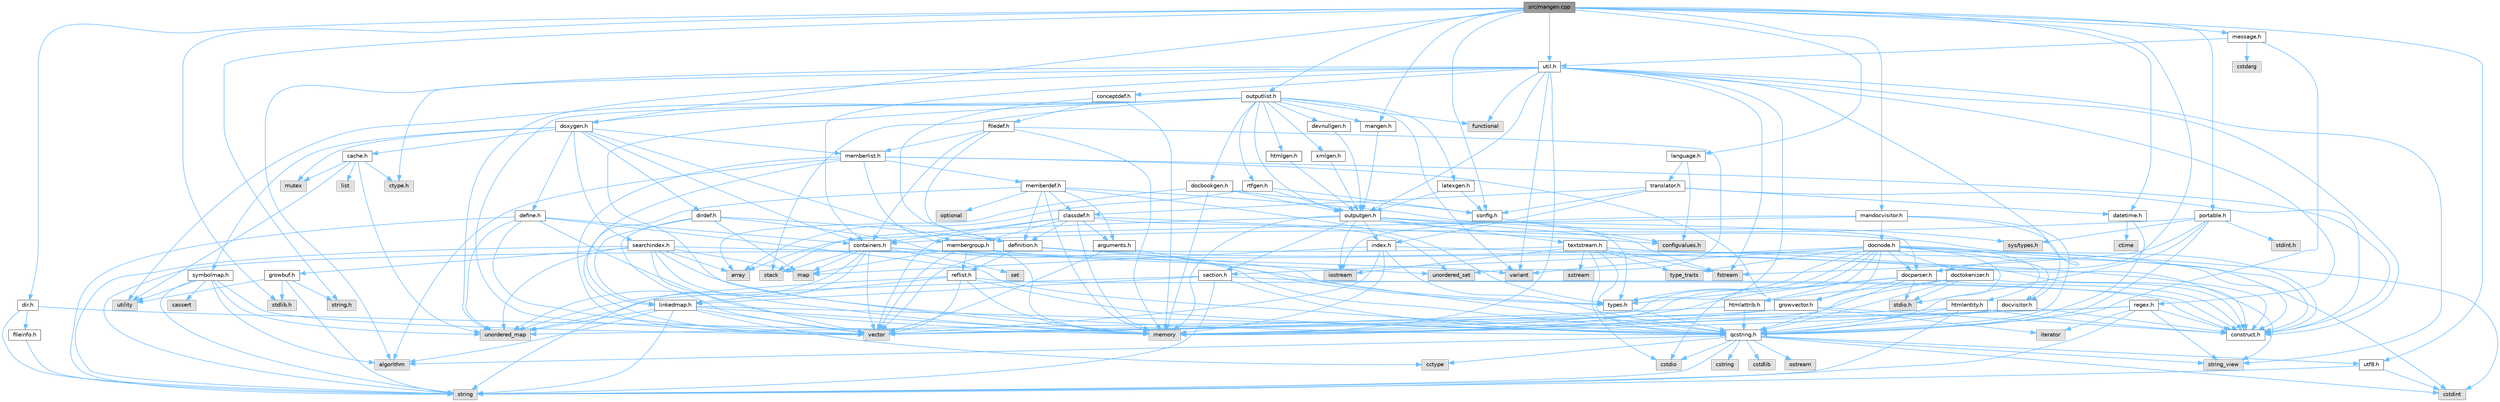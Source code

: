 digraph "src/mangen.cpp"
{
 // INTERACTIVE_SVG=YES
 // LATEX_PDF_SIZE
  bgcolor="transparent";
  edge [fontname=Helvetica,fontsize=10,labelfontname=Helvetica,labelfontsize=10];
  node [fontname=Helvetica,fontsize=10,shape=box,height=0.2,width=0.4];
  Node1 [id="Node000001",label="src/mangen.cpp",height=0.2,width=0.4,color="gray40", fillcolor="grey60", style="filled", fontcolor="black",tooltip=" "];
  Node1 -> Node2 [id="edge1_Node000001_Node000002",color="steelblue1",style="solid",tooltip=" "];
  Node2 [id="Node000002",label="stdlib.h",height=0.2,width=0.4,color="grey60", fillcolor="#E0E0E0", style="filled",tooltip=" "];
  Node1 -> Node3 [id="edge2_Node000001_Node000003",color="steelblue1",style="solid",tooltip=" "];
  Node3 [id="Node000003",label="string.h",height=0.2,width=0.4,color="grey60", fillcolor="#E0E0E0", style="filled",tooltip=" "];
  Node1 -> Node4 [id="edge3_Node000001_Node000004",color="steelblue1",style="solid",tooltip=" "];
  Node4 [id="Node000004",label="message.h",height=0.2,width=0.4,color="grey40", fillcolor="white", style="filled",URL="$d2/d0d/message_8h.html",tooltip=" "];
  Node4 -> Node5 [id="edge4_Node000004_Node000005",color="steelblue1",style="solid",tooltip=" "];
  Node5 [id="Node000005",label="cstdarg",height=0.2,width=0.4,color="grey60", fillcolor="#E0E0E0", style="filled",tooltip=" "];
  Node4 -> Node6 [id="edge5_Node000004_Node000006",color="steelblue1",style="solid",tooltip=" "];
  Node6 [id="Node000006",label="qcstring.h",height=0.2,width=0.4,color="grey40", fillcolor="white", style="filled",URL="$d7/d5c/qcstring_8h.html",tooltip=" "];
  Node6 -> Node7 [id="edge6_Node000006_Node000007",color="steelblue1",style="solid",tooltip=" "];
  Node7 [id="Node000007",label="string",height=0.2,width=0.4,color="grey60", fillcolor="#E0E0E0", style="filled",tooltip=" "];
  Node6 -> Node8 [id="edge7_Node000006_Node000008",color="steelblue1",style="solid",tooltip=" "];
  Node8 [id="Node000008",label="string_view",height=0.2,width=0.4,color="grey60", fillcolor="#E0E0E0", style="filled",tooltip=" "];
  Node6 -> Node9 [id="edge8_Node000006_Node000009",color="steelblue1",style="solid",tooltip=" "];
  Node9 [id="Node000009",label="algorithm",height=0.2,width=0.4,color="grey60", fillcolor="#E0E0E0", style="filled",tooltip=" "];
  Node6 -> Node10 [id="edge9_Node000006_Node000010",color="steelblue1",style="solid",tooltip=" "];
  Node10 [id="Node000010",label="cctype",height=0.2,width=0.4,color="grey60", fillcolor="#E0E0E0", style="filled",tooltip=" "];
  Node6 -> Node11 [id="edge10_Node000006_Node000011",color="steelblue1",style="solid",tooltip=" "];
  Node11 [id="Node000011",label="cstring",height=0.2,width=0.4,color="grey60", fillcolor="#E0E0E0", style="filled",tooltip=" "];
  Node6 -> Node12 [id="edge11_Node000006_Node000012",color="steelblue1",style="solid",tooltip=" "];
  Node12 [id="Node000012",label="cstdio",height=0.2,width=0.4,color="grey60", fillcolor="#E0E0E0", style="filled",tooltip=" "];
  Node6 -> Node13 [id="edge12_Node000006_Node000013",color="steelblue1",style="solid",tooltip=" "];
  Node13 [id="Node000013",label="cstdlib",height=0.2,width=0.4,color="grey60", fillcolor="#E0E0E0", style="filled",tooltip=" "];
  Node6 -> Node14 [id="edge13_Node000006_Node000014",color="steelblue1",style="solid",tooltip=" "];
  Node14 [id="Node000014",label="cstdint",height=0.2,width=0.4,color="grey60", fillcolor="#E0E0E0", style="filled",tooltip=" "];
  Node6 -> Node15 [id="edge14_Node000006_Node000015",color="steelblue1",style="solid",tooltip=" "];
  Node15 [id="Node000015",label="ostream",height=0.2,width=0.4,color="grey60", fillcolor="#E0E0E0", style="filled",tooltip=" "];
  Node6 -> Node16 [id="edge15_Node000006_Node000016",color="steelblue1",style="solid",tooltip=" "];
  Node16 [id="Node000016",label="utf8.h",height=0.2,width=0.4,color="grey40", fillcolor="white", style="filled",URL="$db/d7c/utf8_8h.html",tooltip="Various UTF8 related helper functions."];
  Node16 -> Node14 [id="edge16_Node000016_Node000014",color="steelblue1",style="solid",tooltip=" "];
  Node16 -> Node7 [id="edge17_Node000016_Node000007",color="steelblue1",style="solid",tooltip=" "];
  Node4 -> Node17 [id="edge18_Node000004_Node000017",color="steelblue1",style="solid",tooltip=" "];
  Node17 [id="Node000017",label="util.h",height=0.2,width=0.4,color="grey40", fillcolor="white", style="filled",URL="$d8/d3c/util_8h.html",tooltip="A bunch of utility functions."];
  Node17 -> Node18 [id="edge19_Node000017_Node000018",color="steelblue1",style="solid",tooltip=" "];
  Node18 [id="Node000018",label="memory",height=0.2,width=0.4,color="grey60", fillcolor="#E0E0E0", style="filled",tooltip=" "];
  Node17 -> Node19 [id="edge20_Node000017_Node000019",color="steelblue1",style="solid",tooltip=" "];
  Node19 [id="Node000019",label="unordered_map",height=0.2,width=0.4,color="grey60", fillcolor="#E0E0E0", style="filled",tooltip=" "];
  Node17 -> Node9 [id="edge21_Node000017_Node000009",color="steelblue1",style="solid",tooltip=" "];
  Node17 -> Node20 [id="edge22_Node000017_Node000020",color="steelblue1",style="solid",tooltip=" "];
  Node20 [id="Node000020",label="functional",height=0.2,width=0.4,color="grey60", fillcolor="#E0E0E0", style="filled",tooltip=" "];
  Node17 -> Node21 [id="edge23_Node000017_Node000021",color="steelblue1",style="solid",tooltip=" "];
  Node21 [id="Node000021",label="fstream",height=0.2,width=0.4,color="grey60", fillcolor="#E0E0E0", style="filled",tooltip=" "];
  Node17 -> Node22 [id="edge24_Node000017_Node000022",color="steelblue1",style="solid",tooltip=" "];
  Node22 [id="Node000022",label="variant",height=0.2,width=0.4,color="grey60", fillcolor="#E0E0E0", style="filled",tooltip=" "];
  Node17 -> Node8 [id="edge25_Node000017_Node000008",color="steelblue1",style="solid",tooltip=" "];
  Node17 -> Node23 [id="edge26_Node000017_Node000023",color="steelblue1",style="solid",tooltip=" "];
  Node23 [id="Node000023",label="ctype.h",height=0.2,width=0.4,color="grey60", fillcolor="#E0E0E0", style="filled",tooltip=" "];
  Node17 -> Node24 [id="edge27_Node000017_Node000024",color="steelblue1",style="solid",tooltip=" "];
  Node24 [id="Node000024",label="types.h",height=0.2,width=0.4,color="grey40", fillcolor="white", style="filled",URL="$d9/d49/types_8h.html",tooltip="This file contains a number of basic enums and types."];
  Node24 -> Node6 [id="edge28_Node000024_Node000006",color="steelblue1",style="solid",tooltip=" "];
  Node17 -> Node25 [id="edge29_Node000017_Node000025",color="steelblue1",style="solid",tooltip=" "];
  Node25 [id="Node000025",label="docparser.h",height=0.2,width=0.4,color="grey40", fillcolor="white", style="filled",URL="$de/d9c/docparser_8h.html",tooltip=" "];
  Node25 -> Node26 [id="edge30_Node000025_Node000026",color="steelblue1",style="solid",tooltip=" "];
  Node26 [id="Node000026",label="stdio.h",height=0.2,width=0.4,color="grey60", fillcolor="#E0E0E0", style="filled",tooltip=" "];
  Node25 -> Node18 [id="edge31_Node000025_Node000018",color="steelblue1",style="solid",tooltip=" "];
  Node25 -> Node6 [id="edge32_Node000025_Node000006",color="steelblue1",style="solid",tooltip=" "];
  Node25 -> Node27 [id="edge33_Node000025_Node000027",color="steelblue1",style="solid",tooltip=" "];
  Node27 [id="Node000027",label="growvector.h",height=0.2,width=0.4,color="grey40", fillcolor="white", style="filled",URL="$d7/d50/growvector_8h.html",tooltip=" "];
  Node27 -> Node28 [id="edge34_Node000027_Node000028",color="steelblue1",style="solid",tooltip=" "];
  Node28 [id="Node000028",label="vector",height=0.2,width=0.4,color="grey60", fillcolor="#E0E0E0", style="filled",tooltip=" "];
  Node27 -> Node18 [id="edge35_Node000027_Node000018",color="steelblue1",style="solid",tooltip=" "];
  Node27 -> Node29 [id="edge36_Node000027_Node000029",color="steelblue1",style="solid",tooltip=" "];
  Node29 [id="Node000029",label="iterator",height=0.2,width=0.4,color="grey60", fillcolor="#E0E0E0", style="filled",tooltip=" "];
  Node27 -> Node30 [id="edge37_Node000027_Node000030",color="steelblue1",style="solid",tooltip=" "];
  Node30 [id="Node000030",label="construct.h",height=0.2,width=0.4,color="grey40", fillcolor="white", style="filled",URL="$d7/dfc/construct_8h.html",tooltip=" "];
  Node25 -> Node30 [id="edge38_Node000025_Node000030",color="steelblue1",style="solid",tooltip=" "];
  Node25 -> Node24 [id="edge39_Node000025_Node000024",color="steelblue1",style="solid",tooltip=" "];
  Node17 -> Node31 [id="edge40_Node000017_Node000031",color="steelblue1",style="solid",tooltip=" "];
  Node31 [id="Node000031",label="containers.h",height=0.2,width=0.4,color="grey40", fillcolor="white", style="filled",URL="$d5/d75/containers_8h.html",tooltip=" "];
  Node31 -> Node28 [id="edge41_Node000031_Node000028",color="steelblue1",style="solid",tooltip=" "];
  Node31 -> Node7 [id="edge42_Node000031_Node000007",color="steelblue1",style="solid",tooltip=" "];
  Node31 -> Node8 [id="edge43_Node000031_Node000008",color="steelblue1",style="solid",tooltip=" "];
  Node31 -> Node32 [id="edge44_Node000031_Node000032",color="steelblue1",style="solid",tooltip=" "];
  Node32 [id="Node000032",label="set",height=0.2,width=0.4,color="grey60", fillcolor="#E0E0E0", style="filled",tooltip=" "];
  Node31 -> Node33 [id="edge45_Node000031_Node000033",color="steelblue1",style="solid",tooltip=" "];
  Node33 [id="Node000033",label="map",height=0.2,width=0.4,color="grey60", fillcolor="#E0E0E0", style="filled",tooltip=" "];
  Node31 -> Node34 [id="edge46_Node000031_Node000034",color="steelblue1",style="solid",tooltip=" "];
  Node34 [id="Node000034",label="unordered_set",height=0.2,width=0.4,color="grey60", fillcolor="#E0E0E0", style="filled",tooltip=" "];
  Node31 -> Node19 [id="edge47_Node000031_Node000019",color="steelblue1",style="solid",tooltip=" "];
  Node31 -> Node35 [id="edge48_Node000031_Node000035",color="steelblue1",style="solid",tooltip=" "];
  Node35 [id="Node000035",label="stack",height=0.2,width=0.4,color="grey60", fillcolor="#E0E0E0", style="filled",tooltip=" "];
  Node17 -> Node36 [id="edge49_Node000017_Node000036",color="steelblue1",style="solid",tooltip=" "];
  Node36 [id="Node000036",label="outputgen.h",height=0.2,width=0.4,color="grey40", fillcolor="white", style="filled",URL="$df/d06/outputgen_8h.html",tooltip=" "];
  Node36 -> Node18 [id="edge50_Node000036_Node000018",color="steelblue1",style="solid",tooltip=" "];
  Node36 -> Node35 [id="edge51_Node000036_Node000035",color="steelblue1",style="solid",tooltip=" "];
  Node36 -> Node37 [id="edge52_Node000036_Node000037",color="steelblue1",style="solid",tooltip=" "];
  Node37 [id="Node000037",label="iostream",height=0.2,width=0.4,color="grey60", fillcolor="#E0E0E0", style="filled",tooltip=" "];
  Node36 -> Node21 [id="edge53_Node000036_Node000021",color="steelblue1",style="solid",tooltip=" "];
  Node36 -> Node24 [id="edge54_Node000036_Node000024",color="steelblue1",style="solid",tooltip=" "];
  Node36 -> Node38 [id="edge55_Node000036_Node000038",color="steelblue1",style="solid",tooltip=" "];
  Node38 [id="Node000038",label="index.h",height=0.2,width=0.4,color="grey40", fillcolor="white", style="filled",URL="$d1/db5/index_8h.html",tooltip=" "];
  Node38 -> Node18 [id="edge56_Node000038_Node000018",color="steelblue1",style="solid",tooltip=" "];
  Node38 -> Node28 [id="edge57_Node000038_Node000028",color="steelblue1",style="solid",tooltip=" "];
  Node38 -> Node33 [id="edge58_Node000038_Node000033",color="steelblue1",style="solid",tooltip=" "];
  Node38 -> Node6 [id="edge59_Node000038_Node000006",color="steelblue1",style="solid",tooltip=" "];
  Node38 -> Node30 [id="edge60_Node000038_Node000030",color="steelblue1",style="solid",tooltip=" "];
  Node36 -> Node39 [id="edge61_Node000036_Node000039",color="steelblue1",style="solid",tooltip=" "];
  Node39 [id="Node000039",label="section.h",height=0.2,width=0.4,color="grey40", fillcolor="white", style="filled",URL="$d1/d2a/section_8h.html",tooltip=" "];
  Node39 -> Node7 [id="edge62_Node000039_Node000007",color="steelblue1",style="solid",tooltip=" "];
  Node39 -> Node19 [id="edge63_Node000039_Node000019",color="steelblue1",style="solid",tooltip=" "];
  Node39 -> Node6 [id="edge64_Node000039_Node000006",color="steelblue1",style="solid",tooltip=" "];
  Node39 -> Node40 [id="edge65_Node000039_Node000040",color="steelblue1",style="solid",tooltip=" "];
  Node40 [id="Node000040",label="linkedmap.h",height=0.2,width=0.4,color="grey40", fillcolor="white", style="filled",URL="$da/de1/linkedmap_8h.html",tooltip=" "];
  Node40 -> Node19 [id="edge66_Node000040_Node000019",color="steelblue1",style="solid",tooltip=" "];
  Node40 -> Node28 [id="edge67_Node000040_Node000028",color="steelblue1",style="solid",tooltip=" "];
  Node40 -> Node18 [id="edge68_Node000040_Node000018",color="steelblue1",style="solid",tooltip=" "];
  Node40 -> Node7 [id="edge69_Node000040_Node000007",color="steelblue1",style="solid",tooltip=" "];
  Node40 -> Node9 [id="edge70_Node000040_Node000009",color="steelblue1",style="solid",tooltip=" "];
  Node40 -> Node10 [id="edge71_Node000040_Node000010",color="steelblue1",style="solid",tooltip=" "];
  Node40 -> Node6 [id="edge72_Node000040_Node000006",color="steelblue1",style="solid",tooltip=" "];
  Node39 -> Node30 [id="edge73_Node000039_Node000030",color="steelblue1",style="solid",tooltip=" "];
  Node36 -> Node41 [id="edge74_Node000036_Node000041",color="steelblue1",style="solid",tooltip=" "];
  Node41 [id="Node000041",label="textstream.h",height=0.2,width=0.4,color="grey40", fillcolor="white", style="filled",URL="$d4/d7d/textstream_8h.html",tooltip=" "];
  Node41 -> Node7 [id="edge75_Node000041_Node000007",color="steelblue1",style="solid",tooltip=" "];
  Node41 -> Node37 [id="edge76_Node000041_Node000037",color="steelblue1",style="solid",tooltip=" "];
  Node41 -> Node42 [id="edge77_Node000041_Node000042",color="steelblue1",style="solid",tooltip=" "];
  Node42 [id="Node000042",label="sstream",height=0.2,width=0.4,color="grey60", fillcolor="#E0E0E0", style="filled",tooltip=" "];
  Node41 -> Node14 [id="edge78_Node000041_Node000014",color="steelblue1",style="solid",tooltip=" "];
  Node41 -> Node12 [id="edge79_Node000041_Node000012",color="steelblue1",style="solid",tooltip=" "];
  Node41 -> Node21 [id="edge80_Node000041_Node000021",color="steelblue1",style="solid",tooltip=" "];
  Node41 -> Node43 [id="edge81_Node000041_Node000043",color="steelblue1",style="solid",tooltip=" "];
  Node43 [id="Node000043",label="type_traits",height=0.2,width=0.4,color="grey60", fillcolor="#E0E0E0", style="filled",tooltip=" "];
  Node41 -> Node6 [id="edge82_Node000041_Node000006",color="steelblue1",style="solid",tooltip=" "];
  Node41 -> Node30 [id="edge83_Node000041_Node000030",color="steelblue1",style="solid",tooltip=" "];
  Node36 -> Node25 [id="edge84_Node000036_Node000025",color="steelblue1",style="solid",tooltip=" "];
  Node36 -> Node30 [id="edge85_Node000036_Node000030",color="steelblue1",style="solid",tooltip=" "];
  Node17 -> Node44 [id="edge86_Node000017_Node000044",color="steelblue1",style="solid",tooltip=" "];
  Node44 [id="Node000044",label="regex.h",height=0.2,width=0.4,color="grey40", fillcolor="white", style="filled",URL="$d1/d21/regex_8h.html",tooltip=" "];
  Node44 -> Node18 [id="edge87_Node000044_Node000018",color="steelblue1",style="solid",tooltip=" "];
  Node44 -> Node7 [id="edge88_Node000044_Node000007",color="steelblue1",style="solid",tooltip=" "];
  Node44 -> Node8 [id="edge89_Node000044_Node000008",color="steelblue1",style="solid",tooltip=" "];
  Node44 -> Node28 [id="edge90_Node000044_Node000028",color="steelblue1",style="solid",tooltip=" "];
  Node44 -> Node29 [id="edge91_Node000044_Node000029",color="steelblue1",style="solid",tooltip=" "];
  Node44 -> Node30 [id="edge92_Node000044_Node000030",color="steelblue1",style="solid",tooltip=" "];
  Node17 -> Node45 [id="edge93_Node000017_Node000045",color="steelblue1",style="solid",tooltip=" "];
  Node45 [id="Node000045",label="conceptdef.h",height=0.2,width=0.4,color="grey40", fillcolor="white", style="filled",URL="$da/df1/conceptdef_8h.html",tooltip=" "];
  Node45 -> Node18 [id="edge94_Node000045_Node000018",color="steelblue1",style="solid",tooltip=" "];
  Node45 -> Node46 [id="edge95_Node000045_Node000046",color="steelblue1",style="solid",tooltip=" "];
  Node46 [id="Node000046",label="definition.h",height=0.2,width=0.4,color="grey40", fillcolor="white", style="filled",URL="$df/da1/definition_8h.html",tooltip=" "];
  Node46 -> Node28 [id="edge96_Node000046_Node000028",color="steelblue1",style="solid",tooltip=" "];
  Node46 -> Node24 [id="edge97_Node000046_Node000024",color="steelblue1",style="solid",tooltip=" "];
  Node46 -> Node47 [id="edge98_Node000046_Node000047",color="steelblue1",style="solid",tooltip=" "];
  Node47 [id="Node000047",label="reflist.h",height=0.2,width=0.4,color="grey40", fillcolor="white", style="filled",URL="$d1/d02/reflist_8h.html",tooltip=" "];
  Node47 -> Node28 [id="edge99_Node000047_Node000028",color="steelblue1",style="solid",tooltip=" "];
  Node47 -> Node19 [id="edge100_Node000047_Node000019",color="steelblue1",style="solid",tooltip=" "];
  Node47 -> Node18 [id="edge101_Node000047_Node000018",color="steelblue1",style="solid",tooltip=" "];
  Node47 -> Node6 [id="edge102_Node000047_Node000006",color="steelblue1",style="solid",tooltip=" "];
  Node47 -> Node40 [id="edge103_Node000047_Node000040",color="steelblue1",style="solid",tooltip=" "];
  Node47 -> Node30 [id="edge104_Node000047_Node000030",color="steelblue1",style="solid",tooltip=" "];
  Node46 -> Node30 [id="edge105_Node000046_Node000030",color="steelblue1",style="solid",tooltip=" "];
  Node45 -> Node48 [id="edge106_Node000045_Node000048",color="steelblue1",style="solid",tooltip=" "];
  Node48 [id="Node000048",label="filedef.h",height=0.2,width=0.4,color="grey40", fillcolor="white", style="filled",URL="$d4/d3a/filedef_8h.html",tooltip=" "];
  Node48 -> Node18 [id="edge107_Node000048_Node000018",color="steelblue1",style="solid",tooltip=" "];
  Node48 -> Node34 [id="edge108_Node000048_Node000034",color="steelblue1",style="solid",tooltip=" "];
  Node48 -> Node46 [id="edge109_Node000048_Node000046",color="steelblue1",style="solid",tooltip=" "];
  Node48 -> Node49 [id="edge110_Node000048_Node000049",color="steelblue1",style="solid",tooltip=" "];
  Node49 [id="Node000049",label="memberlist.h",height=0.2,width=0.4,color="grey40", fillcolor="white", style="filled",URL="$dd/d78/memberlist_8h.html",tooltip=" "];
  Node49 -> Node28 [id="edge111_Node000049_Node000028",color="steelblue1",style="solid",tooltip=" "];
  Node49 -> Node9 [id="edge112_Node000049_Node000009",color="steelblue1",style="solid",tooltip=" "];
  Node49 -> Node50 [id="edge113_Node000049_Node000050",color="steelblue1",style="solid",tooltip=" "];
  Node50 [id="Node000050",label="memberdef.h",height=0.2,width=0.4,color="grey40", fillcolor="white", style="filled",URL="$d4/d46/memberdef_8h.html",tooltip=" "];
  Node50 -> Node28 [id="edge114_Node000050_Node000028",color="steelblue1",style="solid",tooltip=" "];
  Node50 -> Node18 [id="edge115_Node000050_Node000018",color="steelblue1",style="solid",tooltip=" "];
  Node50 -> Node51 [id="edge116_Node000050_Node000051",color="steelblue1",style="solid",tooltip=" "];
  Node51 [id="Node000051",label="optional",height=0.2,width=0.4,color="grey60", fillcolor="#E0E0E0", style="filled",tooltip=" "];
  Node50 -> Node52 [id="edge117_Node000050_Node000052",color="steelblue1",style="solid",tooltip=" "];
  Node52 [id="Node000052",label="sys/types.h",height=0.2,width=0.4,color="grey60", fillcolor="#E0E0E0", style="filled",tooltip=" "];
  Node50 -> Node24 [id="edge118_Node000050_Node000024",color="steelblue1",style="solid",tooltip=" "];
  Node50 -> Node46 [id="edge119_Node000050_Node000046",color="steelblue1",style="solid",tooltip=" "];
  Node50 -> Node53 [id="edge120_Node000050_Node000053",color="steelblue1",style="solid",tooltip=" "];
  Node53 [id="Node000053",label="arguments.h",height=0.2,width=0.4,color="grey40", fillcolor="white", style="filled",URL="$df/d9b/arguments_8h.html",tooltip=" "];
  Node53 -> Node28 [id="edge121_Node000053_Node000028",color="steelblue1",style="solid",tooltip=" "];
  Node53 -> Node6 [id="edge122_Node000053_Node000006",color="steelblue1",style="solid",tooltip=" "];
  Node50 -> Node54 [id="edge123_Node000050_Node000054",color="steelblue1",style="solid",tooltip=" "];
  Node54 [id="Node000054",label="classdef.h",height=0.2,width=0.4,color="grey40", fillcolor="white", style="filled",URL="$d1/da6/classdef_8h.html",tooltip=" "];
  Node54 -> Node18 [id="edge124_Node000054_Node000018",color="steelblue1",style="solid",tooltip=" "];
  Node54 -> Node28 [id="edge125_Node000054_Node000028",color="steelblue1",style="solid",tooltip=" "];
  Node54 -> Node34 [id="edge126_Node000054_Node000034",color="steelblue1",style="solid",tooltip=" "];
  Node54 -> Node31 [id="edge127_Node000054_Node000031",color="steelblue1",style="solid",tooltip=" "];
  Node54 -> Node46 [id="edge128_Node000054_Node000046",color="steelblue1",style="solid",tooltip=" "];
  Node54 -> Node53 [id="edge129_Node000054_Node000053",color="steelblue1",style="solid",tooltip=" "];
  Node54 -> Node55 [id="edge130_Node000054_Node000055",color="steelblue1",style="solid",tooltip=" "];
  Node55 [id="Node000055",label="membergroup.h",height=0.2,width=0.4,color="grey40", fillcolor="white", style="filled",URL="$d9/d11/membergroup_8h.html",tooltip=" "];
  Node55 -> Node28 [id="edge131_Node000055_Node000028",color="steelblue1",style="solid",tooltip=" "];
  Node55 -> Node33 [id="edge132_Node000055_Node000033",color="steelblue1",style="solid",tooltip=" "];
  Node55 -> Node18 [id="edge133_Node000055_Node000018",color="steelblue1",style="solid",tooltip=" "];
  Node55 -> Node24 [id="edge134_Node000055_Node000024",color="steelblue1",style="solid",tooltip=" "];
  Node55 -> Node47 [id="edge135_Node000055_Node000047",color="steelblue1",style="solid",tooltip=" "];
  Node54 -> Node56 [id="edge136_Node000054_Node000056",color="steelblue1",style="solid",tooltip=" "];
  Node56 [id="Node000056",label="configvalues.h",height=0.2,width=0.4,color="grey60", fillcolor="#E0E0E0", style="filled",tooltip=" "];
  Node49 -> Node40 [id="edge137_Node000049_Node000040",color="steelblue1",style="solid",tooltip=" "];
  Node49 -> Node24 [id="edge138_Node000049_Node000024",color="steelblue1",style="solid",tooltip=" "];
  Node49 -> Node55 [id="edge139_Node000049_Node000055",color="steelblue1",style="solid",tooltip=" "];
  Node49 -> Node30 [id="edge140_Node000049_Node000030",color="steelblue1",style="solid",tooltip=" "];
  Node48 -> Node31 [id="edge141_Node000048_Node000031",color="steelblue1",style="solid",tooltip=" "];
  Node17 -> Node30 [id="edge142_Node000017_Node000030",color="steelblue1",style="solid",tooltip=" "];
  Node1 -> Node57 [id="edge143_Node000001_Node000057",color="steelblue1",style="solid",tooltip=" "];
  Node57 [id="Node000057",label="mangen.h",height=0.2,width=0.4,color="grey40", fillcolor="white", style="filled",URL="$da/dc0/mangen_8h.html",tooltip=" "];
  Node57 -> Node36 [id="edge144_Node000057_Node000036",color="steelblue1",style="solid",tooltip=" "];
  Node1 -> Node58 [id="edge145_Node000001_Node000058",color="steelblue1",style="solid",tooltip=" "];
  Node58 [id="Node000058",label="config.h",height=0.2,width=0.4,color="grey40", fillcolor="white", style="filled",URL="$db/d16/config_8h.html",tooltip=" "];
  Node58 -> Node56 [id="edge146_Node000058_Node000056",color="steelblue1",style="solid",tooltip=" "];
  Node1 -> Node17 [id="edge147_Node000001_Node000017",color="steelblue1",style="solid",tooltip=" "];
  Node1 -> Node59 [id="edge148_Node000001_Node000059",color="steelblue1",style="solid",tooltip=" "];
  Node59 [id="Node000059",label="doxygen.h",height=0.2,width=0.4,color="grey40", fillcolor="white", style="filled",URL="$d1/da1/doxygen_8h.html",tooltip=" "];
  Node59 -> Node60 [id="edge149_Node000059_Node000060",color="steelblue1",style="solid",tooltip=" "];
  Node60 [id="Node000060",label="mutex",height=0.2,width=0.4,color="grey60", fillcolor="#E0E0E0", style="filled",tooltip=" "];
  Node59 -> Node31 [id="edge150_Node000059_Node000031",color="steelblue1",style="solid",tooltip=" "];
  Node59 -> Node55 [id="edge151_Node000059_Node000055",color="steelblue1",style="solid",tooltip=" "];
  Node59 -> Node61 [id="edge152_Node000059_Node000061",color="steelblue1",style="solid",tooltip=" "];
  Node61 [id="Node000061",label="dirdef.h",height=0.2,width=0.4,color="grey40", fillcolor="white", style="filled",URL="$d6/d15/dirdef_8h.html",tooltip=" "];
  Node61 -> Node28 [id="edge153_Node000061_Node000028",color="steelblue1",style="solid",tooltip=" "];
  Node61 -> Node33 [id="edge154_Node000061_Node000033",color="steelblue1",style="solid",tooltip=" "];
  Node61 -> Node6 [id="edge155_Node000061_Node000006",color="steelblue1",style="solid",tooltip=" "];
  Node61 -> Node40 [id="edge156_Node000061_Node000040",color="steelblue1",style="solid",tooltip=" "];
  Node61 -> Node46 [id="edge157_Node000061_Node000046",color="steelblue1",style="solid",tooltip=" "];
  Node59 -> Node49 [id="edge158_Node000059_Node000049",color="steelblue1",style="solid",tooltip=" "];
  Node59 -> Node62 [id="edge159_Node000059_Node000062",color="steelblue1",style="solid",tooltip=" "];
  Node62 [id="Node000062",label="define.h",height=0.2,width=0.4,color="grey40", fillcolor="white", style="filled",URL="$df/d67/define_8h.html",tooltip=" "];
  Node62 -> Node28 [id="edge160_Node000062_Node000028",color="steelblue1",style="solid",tooltip=" "];
  Node62 -> Node18 [id="edge161_Node000062_Node000018",color="steelblue1",style="solid",tooltip=" "];
  Node62 -> Node7 [id="edge162_Node000062_Node000007",color="steelblue1",style="solid",tooltip=" "];
  Node62 -> Node19 [id="edge163_Node000062_Node000019",color="steelblue1",style="solid",tooltip=" "];
  Node62 -> Node6 [id="edge164_Node000062_Node000006",color="steelblue1",style="solid",tooltip=" "];
  Node62 -> Node31 [id="edge165_Node000062_Node000031",color="steelblue1",style="solid",tooltip=" "];
  Node59 -> Node63 [id="edge166_Node000059_Node000063",color="steelblue1",style="solid",tooltip=" "];
  Node63 [id="Node000063",label="cache.h",height=0.2,width=0.4,color="grey40", fillcolor="white", style="filled",URL="$d3/d26/cache_8h.html",tooltip=" "];
  Node63 -> Node64 [id="edge167_Node000063_Node000064",color="steelblue1",style="solid",tooltip=" "];
  Node64 [id="Node000064",label="list",height=0.2,width=0.4,color="grey60", fillcolor="#E0E0E0", style="filled",tooltip=" "];
  Node63 -> Node19 [id="edge168_Node000063_Node000019",color="steelblue1",style="solid",tooltip=" "];
  Node63 -> Node60 [id="edge169_Node000063_Node000060",color="steelblue1",style="solid",tooltip=" "];
  Node63 -> Node65 [id="edge170_Node000063_Node000065",color="steelblue1",style="solid",tooltip=" "];
  Node65 [id="Node000065",label="utility",height=0.2,width=0.4,color="grey60", fillcolor="#E0E0E0", style="filled",tooltip=" "];
  Node63 -> Node23 [id="edge171_Node000063_Node000023",color="steelblue1",style="solid",tooltip=" "];
  Node59 -> Node66 [id="edge172_Node000059_Node000066",color="steelblue1",style="solid",tooltip=" "];
  Node66 [id="Node000066",label="symbolmap.h",height=0.2,width=0.4,color="grey40", fillcolor="white", style="filled",URL="$d7/ddd/symbolmap_8h.html",tooltip=" "];
  Node66 -> Node9 [id="edge173_Node000066_Node000009",color="steelblue1",style="solid",tooltip=" "];
  Node66 -> Node19 [id="edge174_Node000066_Node000019",color="steelblue1",style="solid",tooltip=" "];
  Node66 -> Node28 [id="edge175_Node000066_Node000028",color="steelblue1",style="solid",tooltip=" "];
  Node66 -> Node7 [id="edge176_Node000066_Node000007",color="steelblue1",style="solid",tooltip=" "];
  Node66 -> Node65 [id="edge177_Node000066_Node000065",color="steelblue1",style="solid",tooltip=" "];
  Node66 -> Node67 [id="edge178_Node000066_Node000067",color="steelblue1",style="solid",tooltip=" "];
  Node67 [id="Node000067",label="cassert",height=0.2,width=0.4,color="grey60", fillcolor="#E0E0E0", style="filled",tooltip=" "];
  Node59 -> Node68 [id="edge179_Node000059_Node000068",color="steelblue1",style="solid",tooltip=" "];
  Node68 [id="Node000068",label="searchindex.h",height=0.2,width=0.4,color="grey40", fillcolor="white", style="filled",URL="$de/d07/searchindex_8h.html",tooltip="Web server based search engine."];
  Node68 -> Node18 [id="edge180_Node000068_Node000018",color="steelblue1",style="solid",tooltip=" "];
  Node68 -> Node28 [id="edge181_Node000068_Node000028",color="steelblue1",style="solid",tooltip=" "];
  Node68 -> Node33 [id="edge182_Node000068_Node000033",color="steelblue1",style="solid",tooltip=" "];
  Node68 -> Node19 [id="edge183_Node000068_Node000019",color="steelblue1",style="solid",tooltip=" "];
  Node68 -> Node7 [id="edge184_Node000068_Node000007",color="steelblue1",style="solid",tooltip=" "];
  Node68 -> Node69 [id="edge185_Node000068_Node000069",color="steelblue1",style="solid",tooltip=" "];
  Node69 [id="Node000069",label="array",height=0.2,width=0.4,color="grey60", fillcolor="#E0E0E0", style="filled",tooltip=" "];
  Node68 -> Node22 [id="edge186_Node000068_Node000022",color="steelblue1",style="solid",tooltip=" "];
  Node68 -> Node6 [id="edge187_Node000068_Node000006",color="steelblue1",style="solid",tooltip=" "];
  Node68 -> Node70 [id="edge188_Node000068_Node000070",color="steelblue1",style="solid",tooltip=" "];
  Node70 [id="Node000070",label="growbuf.h",height=0.2,width=0.4,color="grey40", fillcolor="white", style="filled",URL="$dd/d72/growbuf_8h.html",tooltip=" "];
  Node70 -> Node65 [id="edge189_Node000070_Node000065",color="steelblue1",style="solid",tooltip=" "];
  Node70 -> Node2 [id="edge190_Node000070_Node000002",color="steelblue1",style="solid",tooltip=" "];
  Node70 -> Node3 [id="edge191_Node000070_Node000003",color="steelblue1",style="solid",tooltip=" "];
  Node70 -> Node7 [id="edge192_Node000070_Node000007",color="steelblue1",style="solid",tooltip=" "];
  Node1 -> Node25 [id="edge193_Node000001_Node000025",color="steelblue1",style="solid",tooltip=" "];
  Node1 -> Node71 [id="edge194_Node000001_Node000071",color="steelblue1",style="solid",tooltip=" "];
  Node71 [id="Node000071",label="mandocvisitor.h",height=0.2,width=0.4,color="grey40", fillcolor="white", style="filled",URL="$d6/d6e/mandocvisitor_8h.html",tooltip=" "];
  Node71 -> Node37 [id="edge195_Node000071_Node000037",color="steelblue1",style="solid",tooltip=" "];
  Node71 -> Node69 [id="edge196_Node000071_Node000069",color="steelblue1",style="solid",tooltip=" "];
  Node71 -> Node6 [id="edge197_Node000071_Node000006",color="steelblue1",style="solid",tooltip=" "];
  Node71 -> Node72 [id="edge198_Node000071_Node000072",color="steelblue1",style="solid",tooltip=" "];
  Node72 [id="Node000072",label="docvisitor.h",height=0.2,width=0.4,color="grey40", fillcolor="white", style="filled",URL="$d2/d3c/docvisitor_8h.html",tooltip=" "];
  Node72 -> Node18 [id="edge199_Node000072_Node000018",color="steelblue1",style="solid",tooltip=" "];
  Node72 -> Node6 [id="edge200_Node000072_Node000006",color="steelblue1",style="solid",tooltip=" "];
  Node72 -> Node30 [id="edge201_Node000072_Node000030",color="steelblue1",style="solid",tooltip=" "];
  Node71 -> Node73 [id="edge202_Node000071_Node000073",color="steelblue1",style="solid",tooltip=" "];
  Node73 [id="Node000073",label="docnode.h",height=0.2,width=0.4,color="grey40", fillcolor="white", style="filled",URL="$de/d2b/docnode_8h.html",tooltip=" "];
  Node73 -> Node12 [id="edge203_Node000073_Node000012",color="steelblue1",style="solid",tooltip=" "];
  Node73 -> Node14 [id="edge204_Node000073_Node000014",color="steelblue1",style="solid",tooltip=" "];
  Node73 -> Node28 [id="edge205_Node000073_Node000028",color="steelblue1",style="solid",tooltip=" "];
  Node73 -> Node18 [id="edge206_Node000073_Node000018",color="steelblue1",style="solid",tooltip=" "];
  Node73 -> Node22 [id="edge207_Node000073_Node000022",color="steelblue1",style="solid",tooltip=" "];
  Node73 -> Node43 [id="edge208_Node000073_Node000043",color="steelblue1",style="solid",tooltip=" "];
  Node73 -> Node6 [id="edge209_Node000073_Node000006",color="steelblue1",style="solid",tooltip=" "];
  Node73 -> Node72 [id="edge210_Node000073_Node000072",color="steelblue1",style="solid",tooltip=" "];
  Node73 -> Node25 [id="edge211_Node000073_Node000025",color="steelblue1",style="solid",tooltip=" "];
  Node73 -> Node74 [id="edge212_Node000073_Node000074",color="steelblue1",style="solid",tooltip=" "];
  Node74 [id="Node000074",label="htmlattrib.h",height=0.2,width=0.4,color="grey40", fillcolor="white", style="filled",URL="$d0/d73/htmlattrib_8h.html",tooltip=" "];
  Node74 -> Node28 [id="edge213_Node000074_Node000028",color="steelblue1",style="solid",tooltip=" "];
  Node74 -> Node6 [id="edge214_Node000074_Node000006",color="steelblue1",style="solid",tooltip=" "];
  Node73 -> Node75 [id="edge215_Node000073_Node000075",color="steelblue1",style="solid",tooltip=" "];
  Node75 [id="Node000075",label="htmlentity.h",height=0.2,width=0.4,color="grey40", fillcolor="white", style="filled",URL="$db/dc6/htmlentity_8h.html",tooltip=" "];
  Node75 -> Node19 [id="edge216_Node000075_Node000019",color="steelblue1",style="solid",tooltip=" "];
  Node75 -> Node7 [id="edge217_Node000075_Node000007",color="steelblue1",style="solid",tooltip=" "];
  Node75 -> Node6 [id="edge218_Node000075_Node000006",color="steelblue1",style="solid",tooltip=" "];
  Node75 -> Node30 [id="edge219_Node000075_Node000030",color="steelblue1",style="solid",tooltip=" "];
  Node73 -> Node27 [id="edge220_Node000073_Node000027",color="steelblue1",style="solid",tooltip=" "];
  Node73 -> Node39 [id="edge221_Node000073_Node000039",color="steelblue1",style="solid",tooltip=" "];
  Node73 -> Node30 [id="edge222_Node000073_Node000030",color="steelblue1",style="solid",tooltip=" "];
  Node73 -> Node76 [id="edge223_Node000073_Node000076",color="steelblue1",style="solid",tooltip=" "];
  Node76 [id="Node000076",label="doctokenizer.h",height=0.2,width=0.4,color="grey40", fillcolor="white", style="filled",URL="$d0/d0c/doctokenizer_8h.html",tooltip=" "];
  Node76 -> Node26 [id="edge224_Node000076_Node000026",color="steelblue1",style="solid",tooltip=" "];
  Node76 -> Node18 [id="edge225_Node000076_Node000018",color="steelblue1",style="solid",tooltip=" "];
  Node76 -> Node74 [id="edge226_Node000076_Node000074",color="steelblue1",style="solid",tooltip=" "];
  Node76 -> Node6 [id="edge227_Node000076_Node000006",color="steelblue1",style="solid",tooltip=" "];
  Node76 -> Node30 [id="edge228_Node000076_Node000030",color="steelblue1",style="solid",tooltip=" "];
  Node1 -> Node77 [id="edge229_Node000001_Node000077",color="steelblue1",style="solid",tooltip=" "];
  Node77 [id="Node000077",label="language.h",height=0.2,width=0.4,color="grey40", fillcolor="white", style="filled",URL="$d8/dce/language_8h.html",tooltip=" "];
  Node77 -> Node78 [id="edge230_Node000077_Node000078",color="steelblue1",style="solid",tooltip=" "];
  Node78 [id="Node000078",label="translator.h",height=0.2,width=0.4,color="grey40", fillcolor="white", style="filled",URL="$d9/df1/translator_8h.html",tooltip=" "];
  Node78 -> Node54 [id="edge231_Node000078_Node000054",color="steelblue1",style="solid",tooltip=" "];
  Node78 -> Node58 [id="edge232_Node000078_Node000058",color="steelblue1",style="solid",tooltip=" "];
  Node78 -> Node79 [id="edge233_Node000078_Node000079",color="steelblue1",style="solid",tooltip=" "];
  Node79 [id="Node000079",label="datetime.h",height=0.2,width=0.4,color="grey40", fillcolor="white", style="filled",URL="$de/d1b/datetime_8h.html",tooltip=" "];
  Node79 -> Node80 [id="edge234_Node000079_Node000080",color="steelblue1",style="solid",tooltip=" "];
  Node80 [id="Node000080",label="ctime",height=0.2,width=0.4,color="grey60", fillcolor="#E0E0E0", style="filled",tooltip=" "];
  Node79 -> Node6 [id="edge235_Node000079_Node000006",color="steelblue1",style="solid",tooltip=" "];
  Node78 -> Node38 [id="edge236_Node000078_Node000038",color="steelblue1",style="solid",tooltip=" "];
  Node78 -> Node30 [id="edge237_Node000078_Node000030",color="steelblue1",style="solid",tooltip=" "];
  Node77 -> Node56 [id="edge238_Node000077_Node000056",color="steelblue1",style="solid",tooltip=" "];
  Node1 -> Node81 [id="edge239_Node000001_Node000081",color="steelblue1",style="solid",tooltip=" "];
  Node81 [id="Node000081",label="dir.h",height=0.2,width=0.4,color="grey40", fillcolor="white", style="filled",URL="$df/d9c/dir_8h.html",tooltip=" "];
  Node81 -> Node7 [id="edge240_Node000081_Node000007",color="steelblue1",style="solid",tooltip=" "];
  Node81 -> Node18 [id="edge241_Node000081_Node000018",color="steelblue1",style="solid",tooltip=" "];
  Node81 -> Node82 [id="edge242_Node000081_Node000082",color="steelblue1",style="solid",tooltip=" "];
  Node82 [id="Node000082",label="fileinfo.h",height=0.2,width=0.4,color="grey40", fillcolor="white", style="filled",URL="$df/d45/fileinfo_8h.html",tooltip=" "];
  Node82 -> Node7 [id="edge243_Node000082_Node000007",color="steelblue1",style="solid",tooltip=" "];
  Node1 -> Node16 [id="edge244_Node000001_Node000016",color="steelblue1",style="solid",tooltip=" "];
  Node1 -> Node79 [id="edge245_Node000001_Node000079",color="steelblue1",style="solid",tooltip=" "];
  Node1 -> Node83 [id="edge246_Node000001_Node000083",color="steelblue1",style="solid",tooltip=" "];
  Node83 [id="Node000083",label="portable.h",height=0.2,width=0.4,color="grey40", fillcolor="white", style="filled",URL="$d2/de2/portable_8h.html",tooltip="Portable versions of functions that are platform dependent."];
  Node83 -> Node26 [id="edge247_Node000083_Node000026",color="steelblue1",style="solid",tooltip=" "];
  Node83 -> Node52 [id="edge248_Node000083_Node000052",color="steelblue1",style="solid",tooltip=" "];
  Node83 -> Node84 [id="edge249_Node000083_Node000084",color="steelblue1",style="solid",tooltip=" "];
  Node84 [id="Node000084",label="stdint.h",height=0.2,width=0.4,color="grey60", fillcolor="#E0E0E0", style="filled",tooltip=" "];
  Node83 -> Node21 [id="edge250_Node000083_Node000021",color="steelblue1",style="solid",tooltip=" "];
  Node83 -> Node31 [id="edge251_Node000083_Node000031",color="steelblue1",style="solid",tooltip=" "];
  Node83 -> Node6 [id="edge252_Node000083_Node000006",color="steelblue1",style="solid",tooltip=" "];
  Node1 -> Node85 [id="edge253_Node000001_Node000085",color="steelblue1",style="solid",tooltip=" "];
  Node85 [id="Node000085",label="outputlist.h",height=0.2,width=0.4,color="grey40", fillcolor="white", style="filled",URL="$d2/db9/outputlist_8h.html",tooltip=" "];
  Node85 -> Node65 [id="edge254_Node000085_Node000065",color="steelblue1",style="solid",tooltip=" "];
  Node85 -> Node28 [id="edge255_Node000085_Node000028",color="steelblue1",style="solid",tooltip=" "];
  Node85 -> Node18 [id="edge256_Node000085_Node000018",color="steelblue1",style="solid",tooltip=" "];
  Node85 -> Node22 [id="edge257_Node000085_Node000022",color="steelblue1",style="solid",tooltip=" "];
  Node85 -> Node35 [id="edge258_Node000085_Node000035",color="steelblue1",style="solid",tooltip=" "];
  Node85 -> Node20 [id="edge259_Node000085_Node000020",color="steelblue1",style="solid",tooltip=" "];
  Node85 -> Node36 [id="edge260_Node000085_Node000036",color="steelblue1",style="solid",tooltip=" "];
  Node85 -> Node59 [id="edge261_Node000085_Node000059",color="steelblue1",style="solid",tooltip=" "];
  Node85 -> Node86 [id="edge262_Node000085_Node000086",color="steelblue1",style="solid",tooltip=" "];
  Node86 [id="Node000086",label="htmlgen.h",height=0.2,width=0.4,color="grey40", fillcolor="white", style="filled",URL="$d8/d56/htmlgen_8h.html",tooltip=" "];
  Node86 -> Node36 [id="edge263_Node000086_Node000036",color="steelblue1",style="solid",tooltip=" "];
  Node85 -> Node87 [id="edge264_Node000085_Node000087",color="steelblue1",style="solid",tooltip=" "];
  Node87 [id="Node000087",label="latexgen.h",height=0.2,width=0.4,color="grey40", fillcolor="white", style="filled",URL="$d6/d9c/latexgen_8h.html",tooltip=" "];
  Node87 -> Node58 [id="edge265_Node000087_Node000058",color="steelblue1",style="solid",tooltip=" "];
  Node87 -> Node36 [id="edge266_Node000087_Node000036",color="steelblue1",style="solid",tooltip=" "];
  Node85 -> Node88 [id="edge267_Node000085_Node000088",color="steelblue1",style="solid",tooltip=" "];
  Node88 [id="Node000088",label="rtfgen.h",height=0.2,width=0.4,color="grey40", fillcolor="white", style="filled",URL="$d4/daa/rtfgen_8h.html",tooltip=" "];
  Node88 -> Node69 [id="edge268_Node000088_Node000069",color="steelblue1",style="solid",tooltip=" "];
  Node88 -> Node58 [id="edge269_Node000088_Node000058",color="steelblue1",style="solid",tooltip=" "];
  Node88 -> Node36 [id="edge270_Node000088_Node000036",color="steelblue1",style="solid",tooltip=" "];
  Node85 -> Node57 [id="edge271_Node000085_Node000057",color="steelblue1",style="solid",tooltip=" "];
  Node85 -> Node89 [id="edge272_Node000085_Node000089",color="steelblue1",style="solid",tooltip=" "];
  Node89 [id="Node000089",label="docbookgen.h",height=0.2,width=0.4,color="grey40", fillcolor="white", style="filled",URL="$de/dea/docbookgen_8h.html",tooltip=" "];
  Node89 -> Node18 [id="edge273_Node000089_Node000018",color="steelblue1",style="solid",tooltip=" "];
  Node89 -> Node69 [id="edge274_Node000089_Node000069",color="steelblue1",style="solid",tooltip=" "];
  Node89 -> Node58 [id="edge275_Node000089_Node000058",color="steelblue1",style="solid",tooltip=" "];
  Node89 -> Node36 [id="edge276_Node000089_Node000036",color="steelblue1",style="solid",tooltip=" "];
  Node85 -> Node90 [id="edge277_Node000085_Node000090",color="steelblue1",style="solid",tooltip=" "];
  Node90 [id="Node000090",label="xmlgen.h",height=0.2,width=0.4,color="grey40", fillcolor="white", style="filled",URL="$d9/d67/xmlgen_8h.html",tooltip=" "];
  Node90 -> Node36 [id="edge278_Node000090_Node000036",color="steelblue1",style="solid",tooltip=" "];
  Node85 -> Node91 [id="edge279_Node000085_Node000091",color="steelblue1",style="solid",tooltip=" "];
  Node91 [id="Node000091",label="devnullgen.h",height=0.2,width=0.4,color="grey40", fillcolor="white", style="filled",URL="$d8/de5/devnullgen_8h.html",tooltip=" "];
  Node91 -> Node36 [id="edge280_Node000091_Node000036",color="steelblue1",style="solid",tooltip=" "];
}
